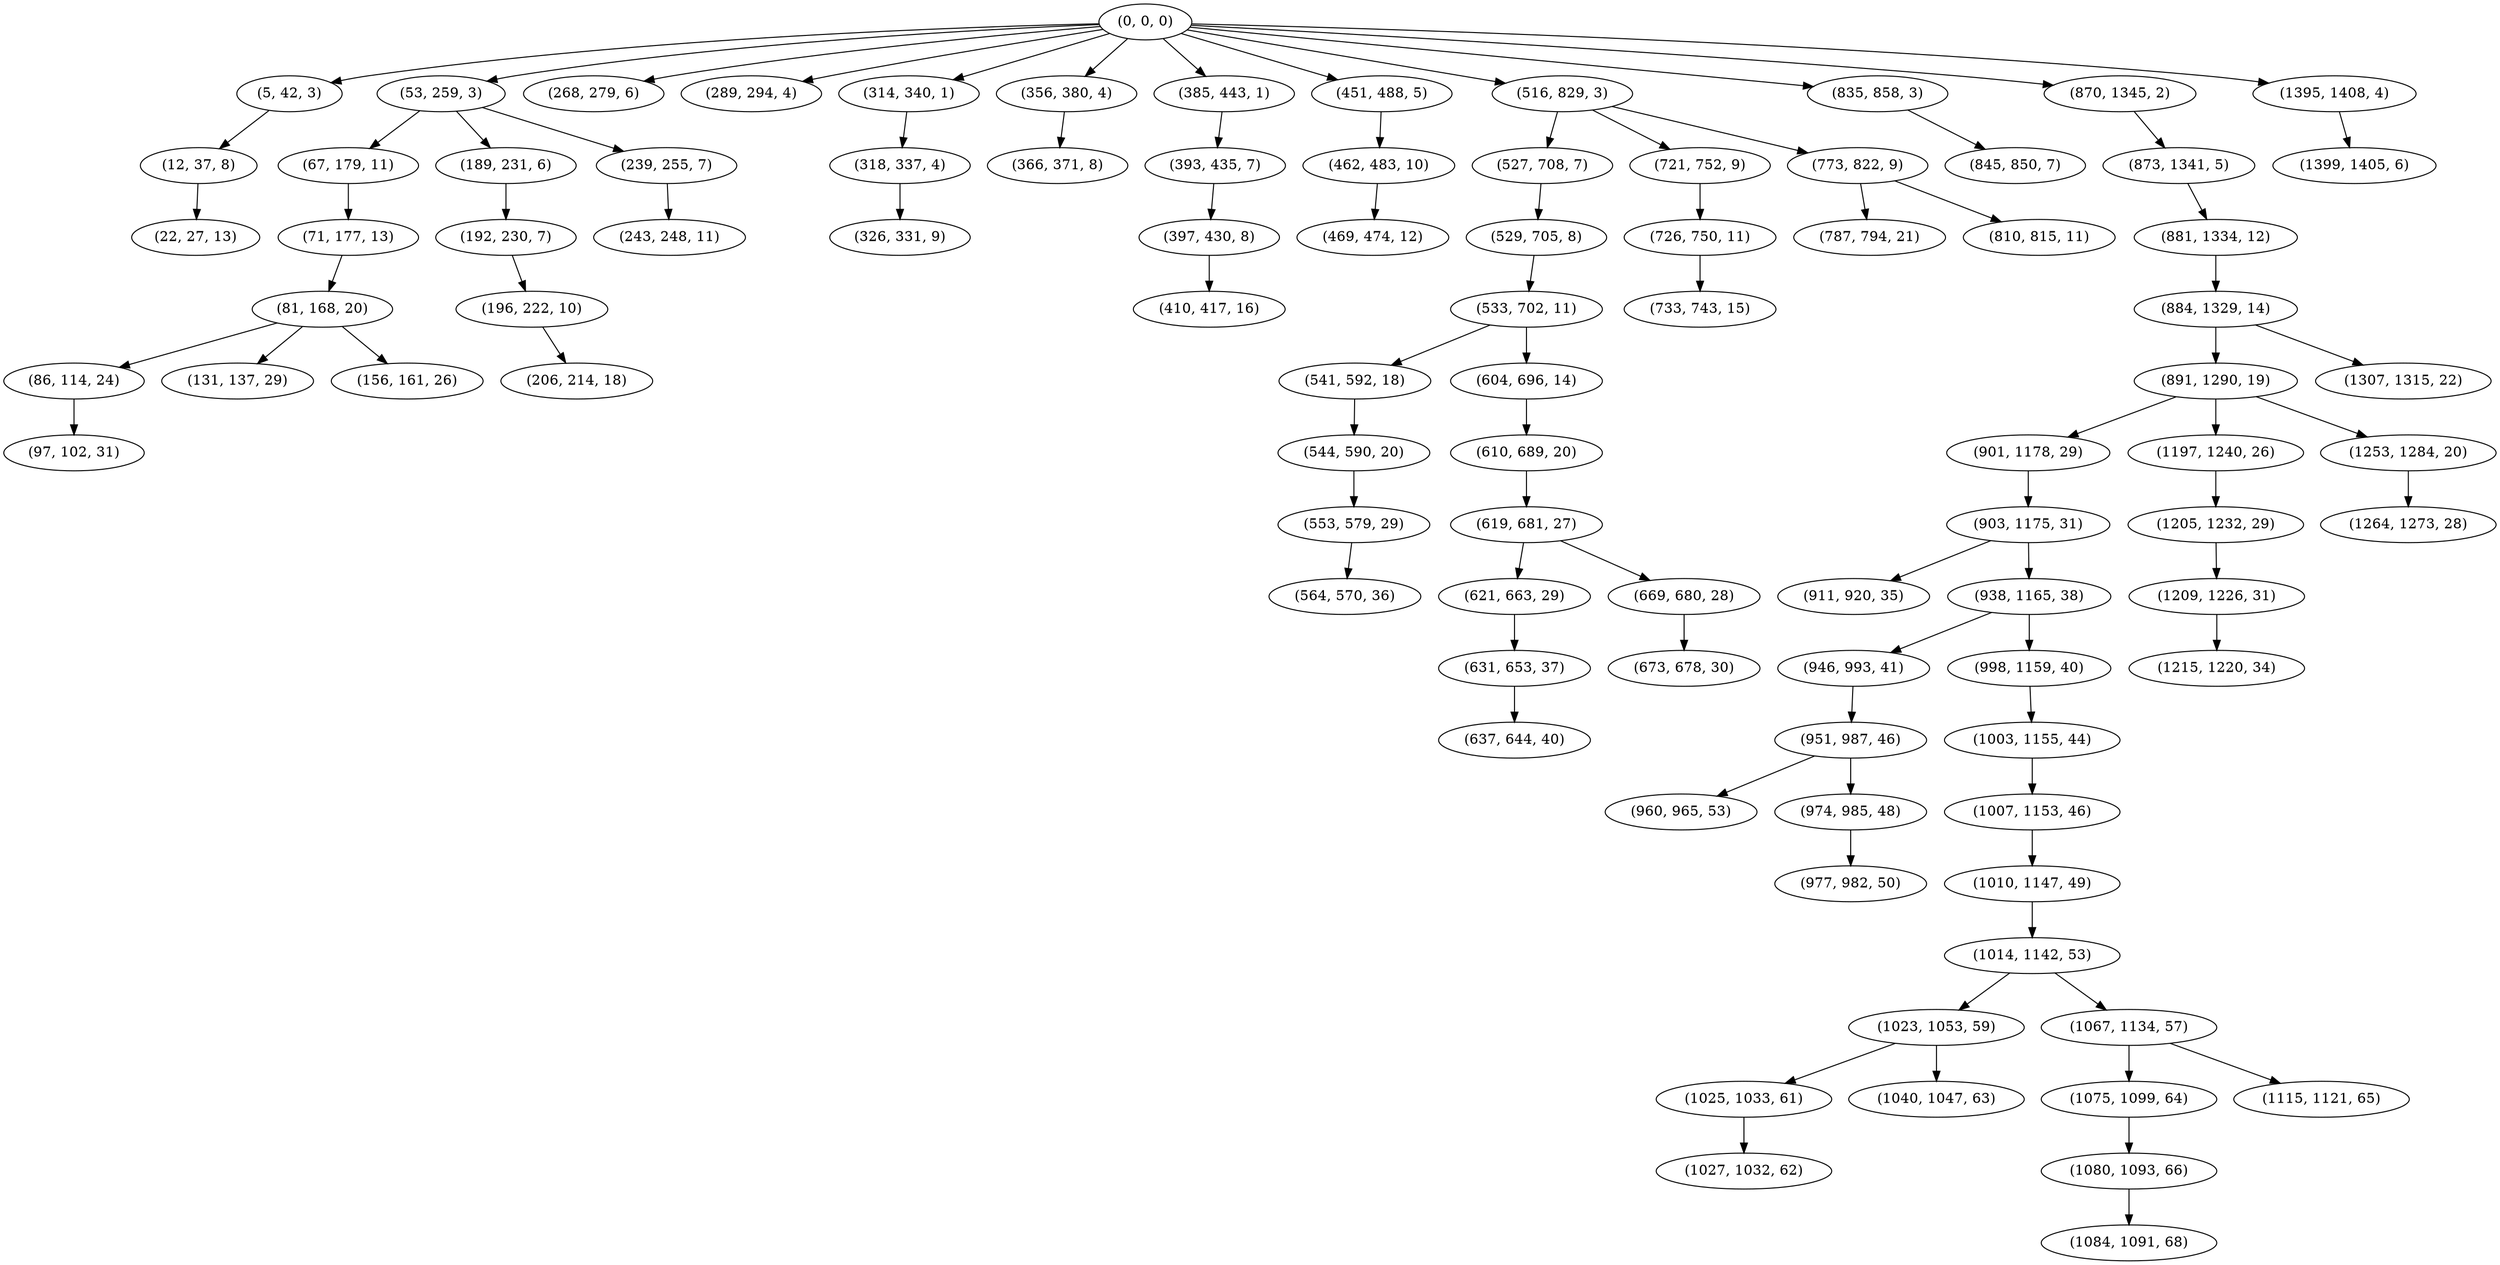 digraph tree {
    "(0, 0, 0)";
    "(5, 42, 3)";
    "(12, 37, 8)";
    "(22, 27, 13)";
    "(53, 259, 3)";
    "(67, 179, 11)";
    "(71, 177, 13)";
    "(81, 168, 20)";
    "(86, 114, 24)";
    "(97, 102, 31)";
    "(131, 137, 29)";
    "(156, 161, 26)";
    "(189, 231, 6)";
    "(192, 230, 7)";
    "(196, 222, 10)";
    "(206, 214, 18)";
    "(239, 255, 7)";
    "(243, 248, 11)";
    "(268, 279, 6)";
    "(289, 294, 4)";
    "(314, 340, 1)";
    "(318, 337, 4)";
    "(326, 331, 9)";
    "(356, 380, 4)";
    "(366, 371, 8)";
    "(385, 443, 1)";
    "(393, 435, 7)";
    "(397, 430, 8)";
    "(410, 417, 16)";
    "(451, 488, 5)";
    "(462, 483, 10)";
    "(469, 474, 12)";
    "(516, 829, 3)";
    "(527, 708, 7)";
    "(529, 705, 8)";
    "(533, 702, 11)";
    "(541, 592, 18)";
    "(544, 590, 20)";
    "(553, 579, 29)";
    "(564, 570, 36)";
    "(604, 696, 14)";
    "(610, 689, 20)";
    "(619, 681, 27)";
    "(621, 663, 29)";
    "(631, 653, 37)";
    "(637, 644, 40)";
    "(669, 680, 28)";
    "(673, 678, 30)";
    "(721, 752, 9)";
    "(726, 750, 11)";
    "(733, 743, 15)";
    "(773, 822, 9)";
    "(787, 794, 21)";
    "(810, 815, 11)";
    "(835, 858, 3)";
    "(845, 850, 7)";
    "(870, 1345, 2)";
    "(873, 1341, 5)";
    "(881, 1334, 12)";
    "(884, 1329, 14)";
    "(891, 1290, 19)";
    "(901, 1178, 29)";
    "(903, 1175, 31)";
    "(911, 920, 35)";
    "(938, 1165, 38)";
    "(946, 993, 41)";
    "(951, 987, 46)";
    "(960, 965, 53)";
    "(974, 985, 48)";
    "(977, 982, 50)";
    "(998, 1159, 40)";
    "(1003, 1155, 44)";
    "(1007, 1153, 46)";
    "(1010, 1147, 49)";
    "(1014, 1142, 53)";
    "(1023, 1053, 59)";
    "(1025, 1033, 61)";
    "(1027, 1032, 62)";
    "(1040, 1047, 63)";
    "(1067, 1134, 57)";
    "(1075, 1099, 64)";
    "(1080, 1093, 66)";
    "(1084, 1091, 68)";
    "(1115, 1121, 65)";
    "(1197, 1240, 26)";
    "(1205, 1232, 29)";
    "(1209, 1226, 31)";
    "(1215, 1220, 34)";
    "(1253, 1284, 20)";
    "(1264, 1273, 28)";
    "(1307, 1315, 22)";
    "(1395, 1408, 4)";
    "(1399, 1405, 6)";
    "(0, 0, 0)" -> "(5, 42, 3)";
    "(0, 0, 0)" -> "(53, 259, 3)";
    "(0, 0, 0)" -> "(268, 279, 6)";
    "(0, 0, 0)" -> "(289, 294, 4)";
    "(0, 0, 0)" -> "(314, 340, 1)";
    "(0, 0, 0)" -> "(356, 380, 4)";
    "(0, 0, 0)" -> "(385, 443, 1)";
    "(0, 0, 0)" -> "(451, 488, 5)";
    "(0, 0, 0)" -> "(516, 829, 3)";
    "(0, 0, 0)" -> "(835, 858, 3)";
    "(0, 0, 0)" -> "(870, 1345, 2)";
    "(0, 0, 0)" -> "(1395, 1408, 4)";
    "(5, 42, 3)" -> "(12, 37, 8)";
    "(12, 37, 8)" -> "(22, 27, 13)";
    "(53, 259, 3)" -> "(67, 179, 11)";
    "(53, 259, 3)" -> "(189, 231, 6)";
    "(53, 259, 3)" -> "(239, 255, 7)";
    "(67, 179, 11)" -> "(71, 177, 13)";
    "(71, 177, 13)" -> "(81, 168, 20)";
    "(81, 168, 20)" -> "(86, 114, 24)";
    "(81, 168, 20)" -> "(131, 137, 29)";
    "(81, 168, 20)" -> "(156, 161, 26)";
    "(86, 114, 24)" -> "(97, 102, 31)";
    "(189, 231, 6)" -> "(192, 230, 7)";
    "(192, 230, 7)" -> "(196, 222, 10)";
    "(196, 222, 10)" -> "(206, 214, 18)";
    "(239, 255, 7)" -> "(243, 248, 11)";
    "(314, 340, 1)" -> "(318, 337, 4)";
    "(318, 337, 4)" -> "(326, 331, 9)";
    "(356, 380, 4)" -> "(366, 371, 8)";
    "(385, 443, 1)" -> "(393, 435, 7)";
    "(393, 435, 7)" -> "(397, 430, 8)";
    "(397, 430, 8)" -> "(410, 417, 16)";
    "(451, 488, 5)" -> "(462, 483, 10)";
    "(462, 483, 10)" -> "(469, 474, 12)";
    "(516, 829, 3)" -> "(527, 708, 7)";
    "(516, 829, 3)" -> "(721, 752, 9)";
    "(516, 829, 3)" -> "(773, 822, 9)";
    "(527, 708, 7)" -> "(529, 705, 8)";
    "(529, 705, 8)" -> "(533, 702, 11)";
    "(533, 702, 11)" -> "(541, 592, 18)";
    "(533, 702, 11)" -> "(604, 696, 14)";
    "(541, 592, 18)" -> "(544, 590, 20)";
    "(544, 590, 20)" -> "(553, 579, 29)";
    "(553, 579, 29)" -> "(564, 570, 36)";
    "(604, 696, 14)" -> "(610, 689, 20)";
    "(610, 689, 20)" -> "(619, 681, 27)";
    "(619, 681, 27)" -> "(621, 663, 29)";
    "(619, 681, 27)" -> "(669, 680, 28)";
    "(621, 663, 29)" -> "(631, 653, 37)";
    "(631, 653, 37)" -> "(637, 644, 40)";
    "(669, 680, 28)" -> "(673, 678, 30)";
    "(721, 752, 9)" -> "(726, 750, 11)";
    "(726, 750, 11)" -> "(733, 743, 15)";
    "(773, 822, 9)" -> "(787, 794, 21)";
    "(773, 822, 9)" -> "(810, 815, 11)";
    "(835, 858, 3)" -> "(845, 850, 7)";
    "(870, 1345, 2)" -> "(873, 1341, 5)";
    "(873, 1341, 5)" -> "(881, 1334, 12)";
    "(881, 1334, 12)" -> "(884, 1329, 14)";
    "(884, 1329, 14)" -> "(891, 1290, 19)";
    "(884, 1329, 14)" -> "(1307, 1315, 22)";
    "(891, 1290, 19)" -> "(901, 1178, 29)";
    "(891, 1290, 19)" -> "(1197, 1240, 26)";
    "(891, 1290, 19)" -> "(1253, 1284, 20)";
    "(901, 1178, 29)" -> "(903, 1175, 31)";
    "(903, 1175, 31)" -> "(911, 920, 35)";
    "(903, 1175, 31)" -> "(938, 1165, 38)";
    "(938, 1165, 38)" -> "(946, 993, 41)";
    "(938, 1165, 38)" -> "(998, 1159, 40)";
    "(946, 993, 41)" -> "(951, 987, 46)";
    "(951, 987, 46)" -> "(960, 965, 53)";
    "(951, 987, 46)" -> "(974, 985, 48)";
    "(974, 985, 48)" -> "(977, 982, 50)";
    "(998, 1159, 40)" -> "(1003, 1155, 44)";
    "(1003, 1155, 44)" -> "(1007, 1153, 46)";
    "(1007, 1153, 46)" -> "(1010, 1147, 49)";
    "(1010, 1147, 49)" -> "(1014, 1142, 53)";
    "(1014, 1142, 53)" -> "(1023, 1053, 59)";
    "(1014, 1142, 53)" -> "(1067, 1134, 57)";
    "(1023, 1053, 59)" -> "(1025, 1033, 61)";
    "(1023, 1053, 59)" -> "(1040, 1047, 63)";
    "(1025, 1033, 61)" -> "(1027, 1032, 62)";
    "(1067, 1134, 57)" -> "(1075, 1099, 64)";
    "(1067, 1134, 57)" -> "(1115, 1121, 65)";
    "(1075, 1099, 64)" -> "(1080, 1093, 66)";
    "(1080, 1093, 66)" -> "(1084, 1091, 68)";
    "(1197, 1240, 26)" -> "(1205, 1232, 29)";
    "(1205, 1232, 29)" -> "(1209, 1226, 31)";
    "(1209, 1226, 31)" -> "(1215, 1220, 34)";
    "(1253, 1284, 20)" -> "(1264, 1273, 28)";
    "(1395, 1408, 4)" -> "(1399, 1405, 6)";
}
